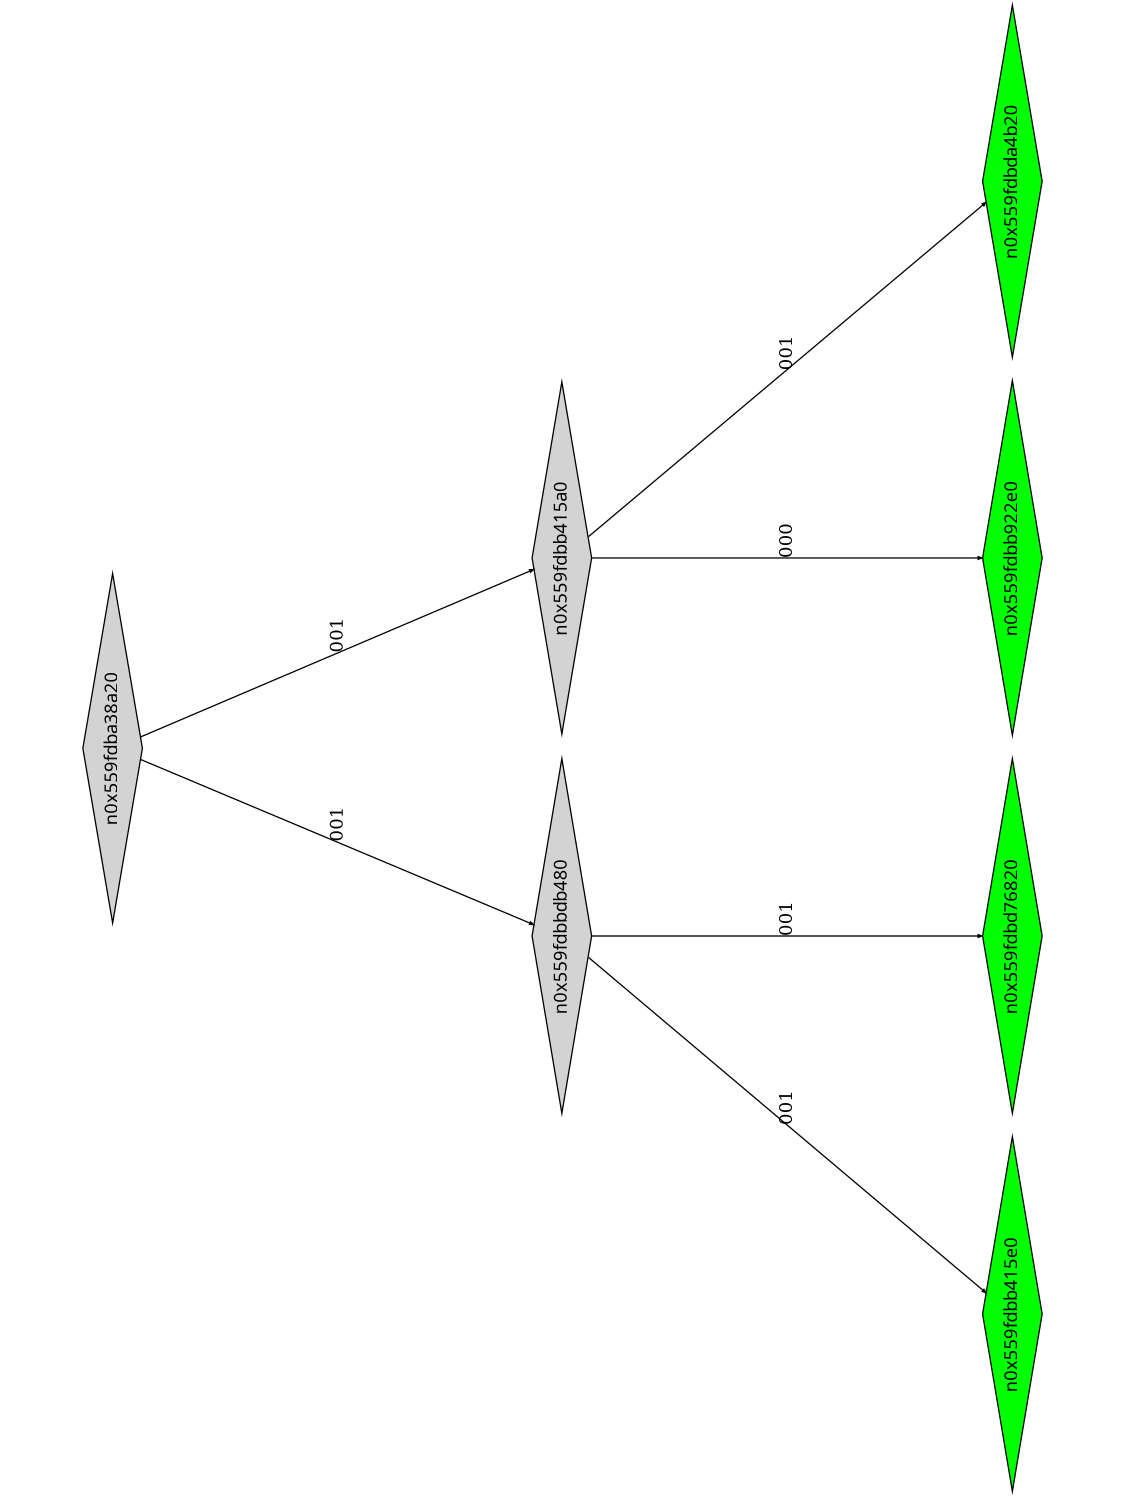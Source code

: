digraph G {
	size="10,7.5";
	ratio=fill;
	rotate=90;
	center = "true";
	node [style="filled",width=.1,height=.1,fontname="Terminus"]
	edge [arrowsize=.3]
	n0x559fdba38a20 [shape=diamond];
	n0x559fdba38a20 -> n0x559fdbbdb480 [label=001];
	n0x559fdba38a20 -> n0x559fdbb415a0 [label=001];
	n0x559fdbb415a0 [shape=diamond];
	n0x559fdbb415a0 -> n0x559fdbb922e0 [label=000];
	n0x559fdbb415a0 -> n0x559fdbda4b20 [label=001];
	n0x559fdbda4b20 [shape=diamond,fillcolor=green];
	n0x559fdbb922e0 [shape=diamond,fillcolor=green];
	n0x559fdbbdb480 [shape=diamond];
	n0x559fdbbdb480 -> n0x559fdbb415e0 [label=001];
	n0x559fdbbdb480 -> n0x559fdbd76820 [label=001];
	n0x559fdbd76820 [shape=diamond,fillcolor=green];
	n0x559fdbb415e0 [shape=diamond,fillcolor=green];
}
